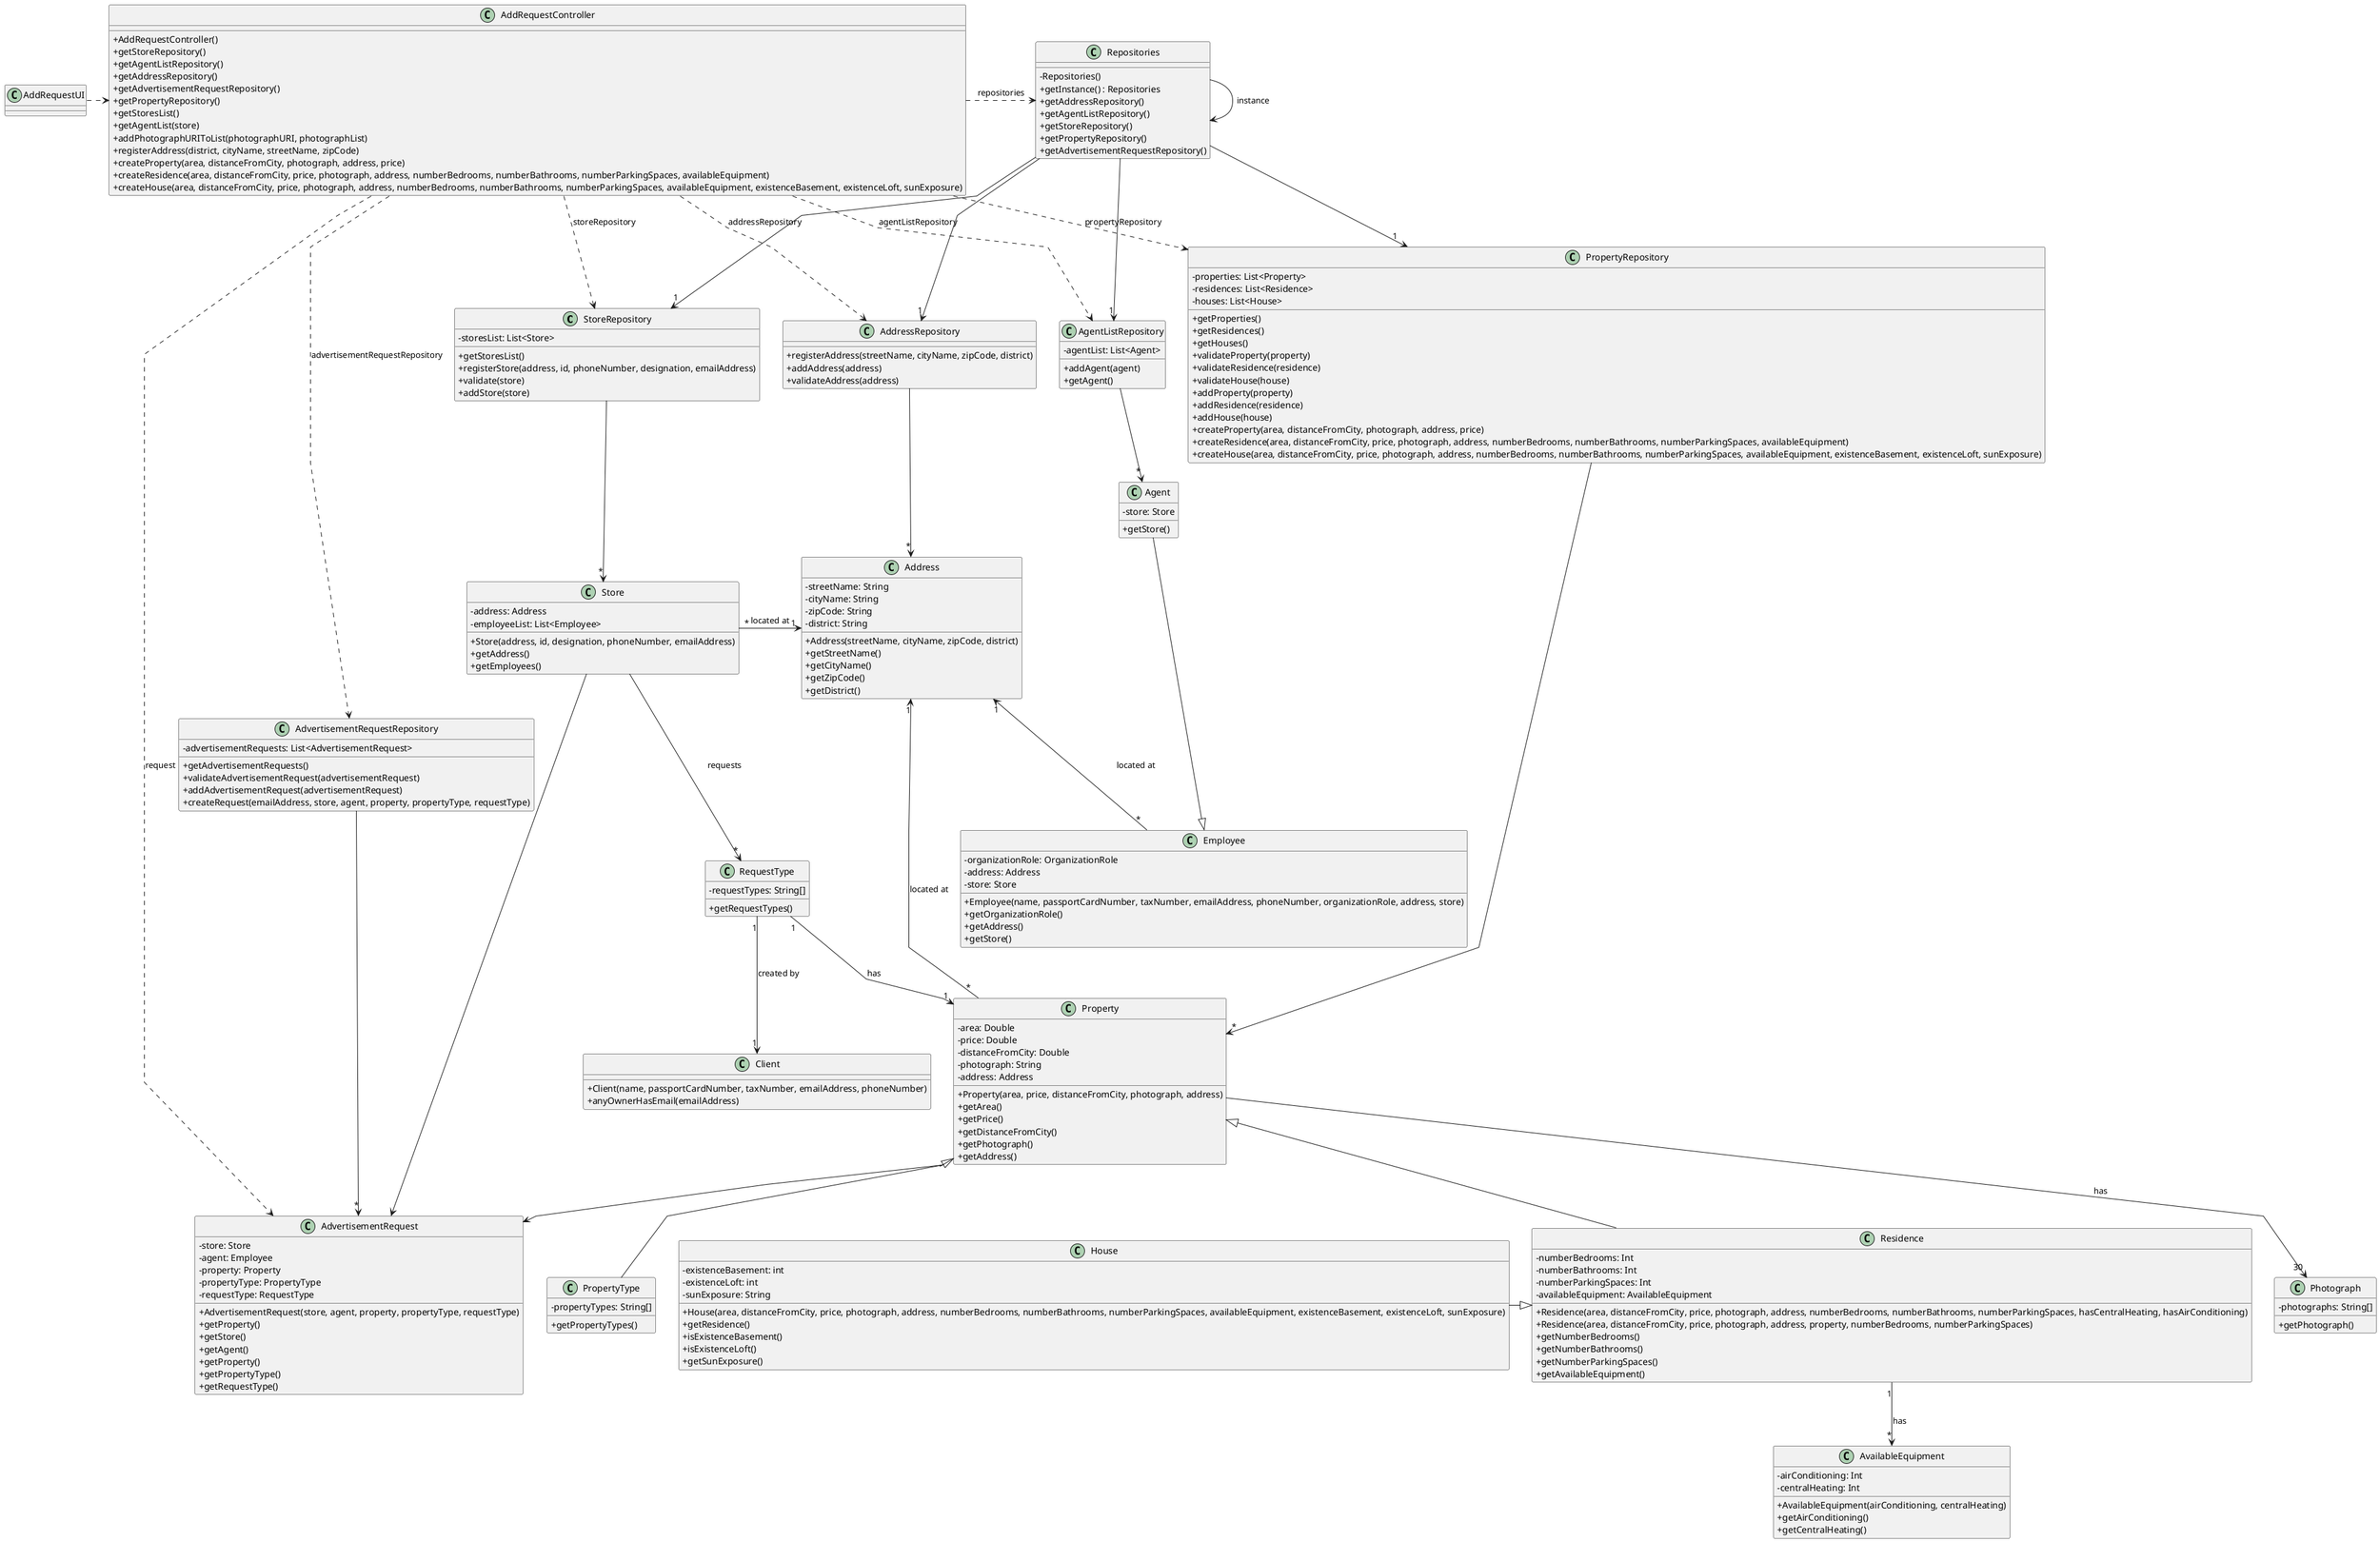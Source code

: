 @startuml
'skinparam monochrome true
skinparam packageStyle rectangle
skinparam shadowing false
skinparam linetype polyline
'skinparam linetype orto

skinparam classAttributeIconSize 0

'left to right direction

class StoreRepository {
    - storesList: List<Store>
    + getStoresList()
    + registerStore(address, id, phoneNumber, designation, emailAddress)
    + validate(store)
    + addStore(store)
}

class PropertyRepository {
    - properties: List<Property>
    - residences: List<Residence>
    - houses: List<House>
    + getProperties()
    + getResidences()
    + getHouses()
    + validateProperty(property)
    + validateResidence(residence)
    + validateHouse(house)
    + addProperty(property)
    + addResidence(residence)
    + addHouse(house)
    + createProperty(area, distanceFromCity, photograph, address, price)
    + createResidence(area, distanceFromCity, price, photograph, address, numberBedrooms, numberBathrooms, numberParkingSpaces, availableEquipment)
    + createHouse(area, distanceFromCity, price, photograph, address, numberBedrooms, numberBathrooms, numberParkingSpaces, availableEquipment, existenceBasement, existenceLoft, sunExposure)

}

class AdvertisementRequest {
    - store: Store
    - agent: Employee
    - property: Property
    - propertyType: PropertyType
    - requestType: RequestType
    + AdvertisementRequest(store, agent, property, propertyType, requestType)
    + getProperty()
    + getStore()
    + getAgent()
    + getProperty()
    + getPropertyType()
    + getRequestType()
}

class AgentListRepository {
    - agentList: List<Agent>
    + addAgent(agent)
    + getAgent()
}

class AdvertisementRequestRepository {
    - advertisementRequests: List<AdvertisementRequest>
    + getAdvertisementRequests()
    + validateAdvertisementRequest(advertisementRequest)
    + addAdvertisementRequest(advertisementRequest)
    + createRequest(emailAddress, store, agent, property, propertyType, requestType)
}

class Agent {
    - store: Store
    + getStore()
}

class Client {
    + Client(name, passportCardNumber, taxNumber, emailAddress, phoneNumber)
    + anyOwnerHasEmail(emailAddress)
}

class AvailableEquipment {
    - airConditioning: Int
    - centralHeating: Int
    + AvailableEquipment(airConditioning, centralHeating)
    + getAirConditioning()
    + getCentralHeating()
}

class AddressRepository {
    + registerAddress(streetName, cityName, zipCode, district)
    + addAddress(address)
    + validateAddress(address)
}

class Store {
    - address: Address
    - employeeList: List<Employee>
    + Store(address, id, designation, phoneNumber, emailAddress)
    + getAddress()
    + getEmployees()
}

class Repositories {
    - Repositories()
    + getInstance() : Repositories
    + getAddressRepository()
    + getAgentListRepository()
    + getStoreRepository()
    + getPropertyRepository()
    + getAdvertisementRequestRepository()
}

class AddRequestController {
    + AddRequestController()
    + getStoreRepository()
    + getAgentListRepository()
    + getAddressRepository()
    + getAdvertisementRequestRepository()
    + getPropertyRepository()
    + getStoresList()
    + getAgentList(store)
    + addPhotographURIToList(photographURI, photographList)
    + registerAddress(district, cityName, streetName, zipCode)
    + createProperty(area, distanceFromCity, photograph, address, price)
    + createResidence(area, distanceFromCity, price, photograph, address, numberBedrooms, numberBathrooms, numberParkingSpaces, availableEquipment)
    + createHouse(area, distanceFromCity, price, photograph, address, numberBedrooms, numberBathrooms, numberParkingSpaces, availableEquipment, existenceBasement, existenceLoft, sunExposure)
}

class Photograph {
    - photographs: String[]
    + getPhotograph()
}

class RequestType {
    - requestTypes: String[]
    + getRequestTypes()
}

class Property {
    - area: Double
    - price: Double
    - distanceFromCity: Double
    - photograph: String
    - address: Address
    + Property(area, price, distanceFromCity, photograph, address)
    + getArea()
    + getPrice()
    + getDistanceFromCity()
    + getPhotograph()
    + getAddress()
}

class PropertyType {
    - propertyTypes: String[]
    + getPropertyTypes()
}

class Residence {
    - numberBedrooms: Int
    - numberBathrooms: Int
    - numberParkingSpaces: Int
    - availableEquipment: AvailableEquipment
    + Residence(area, distanceFromCity, price, photograph, address, numberBedrooms, numberBathrooms, numberParkingSpaces, hasCentralHeating, hasAirConditioning)
    + Residence(area, distanceFromCity, price, photograph, address, property, numberBedrooms, numberParkingSpaces)
    + getNumberBedrooms()
    + getNumberBathrooms()
    + getNumberParkingSpaces()
    + getAvailableEquipment()
}

class House {
    - existenceBasement: int
    - existenceLoft: int
    - sunExposure: String
    + House(area, distanceFromCity, price, photograph, address, numberBedrooms, numberBathrooms, numberParkingSpaces, availableEquipment, existenceBasement, existenceLoft, sunExposure)
    + getResidence()
    + isExistenceBasement()
    + isExistenceLoft()
    + getSunExposure()
}

class Address {
    - streetName: String
    - cityName: String
    - zipCode: String
    - district: String
    + Address(streetName, cityName, zipCode, district)
    + getStreetName()
    + getCityName()
    + getZipCode()
    + getDistrict()
}

class Employee {
    - organizationRole: OrganizationRole
    - address: Address
    - store: Store
    + Employee(name, passportCardNumber, taxNumber, emailAddress, phoneNumber, organizationRole, address, store)
    + getOrganizationRole()
    + getAddress()
    + getStore()
}

class AddRequestUI {

}

Repositories -> Repositories : instance

AddRequestUI .> AddRequestController

AddRequestController .> Repositories : repositories

Repositories --> "1" StoreRepository
Repositories --> "1" AddressRepository
Repositories --> "1" AgentListRepository
Repositories --> "1" PropertyRepository

StoreRepository --> "*" Store

AddRequestController .> StoreRepository : storeRepository
AddRequestController .> AddressRepository : addressRepository
AddRequestController .> AgentListRepository : agentListRepository
AddRequestController ..> AdvertisementRequestRepository : advertisementRequestRepository
AddRequestController .> AdvertisementRequest: request
AddRequestController .> PropertyRepository: propertyRepository

AdvertisementRequestRepository --> "*" AdvertisementRequest

Store --> AdvertisementRequest
Store --> "*" RequestType : requests
Store"*" -> "1" Address : located at

Agent --|> Employee

RequestType "1" --> "1" Property : has
RequestType "1" --> "1" Client : created by

Address "1" <- "*" Property : located at
Address "1" <-- "*" Employee : located at

Property <|-- Residence
Property <|-- PropertyType
Property --> AdvertisementRequest
Property --> "30" Photograph : has

Residence "1" --> "*" AvailableEquipment : has

AddressRepository --> "*" Address

AgentListRepository -> "*" Agent

PropertyRepository -> "*" Property

House -|> Residence

@enduml